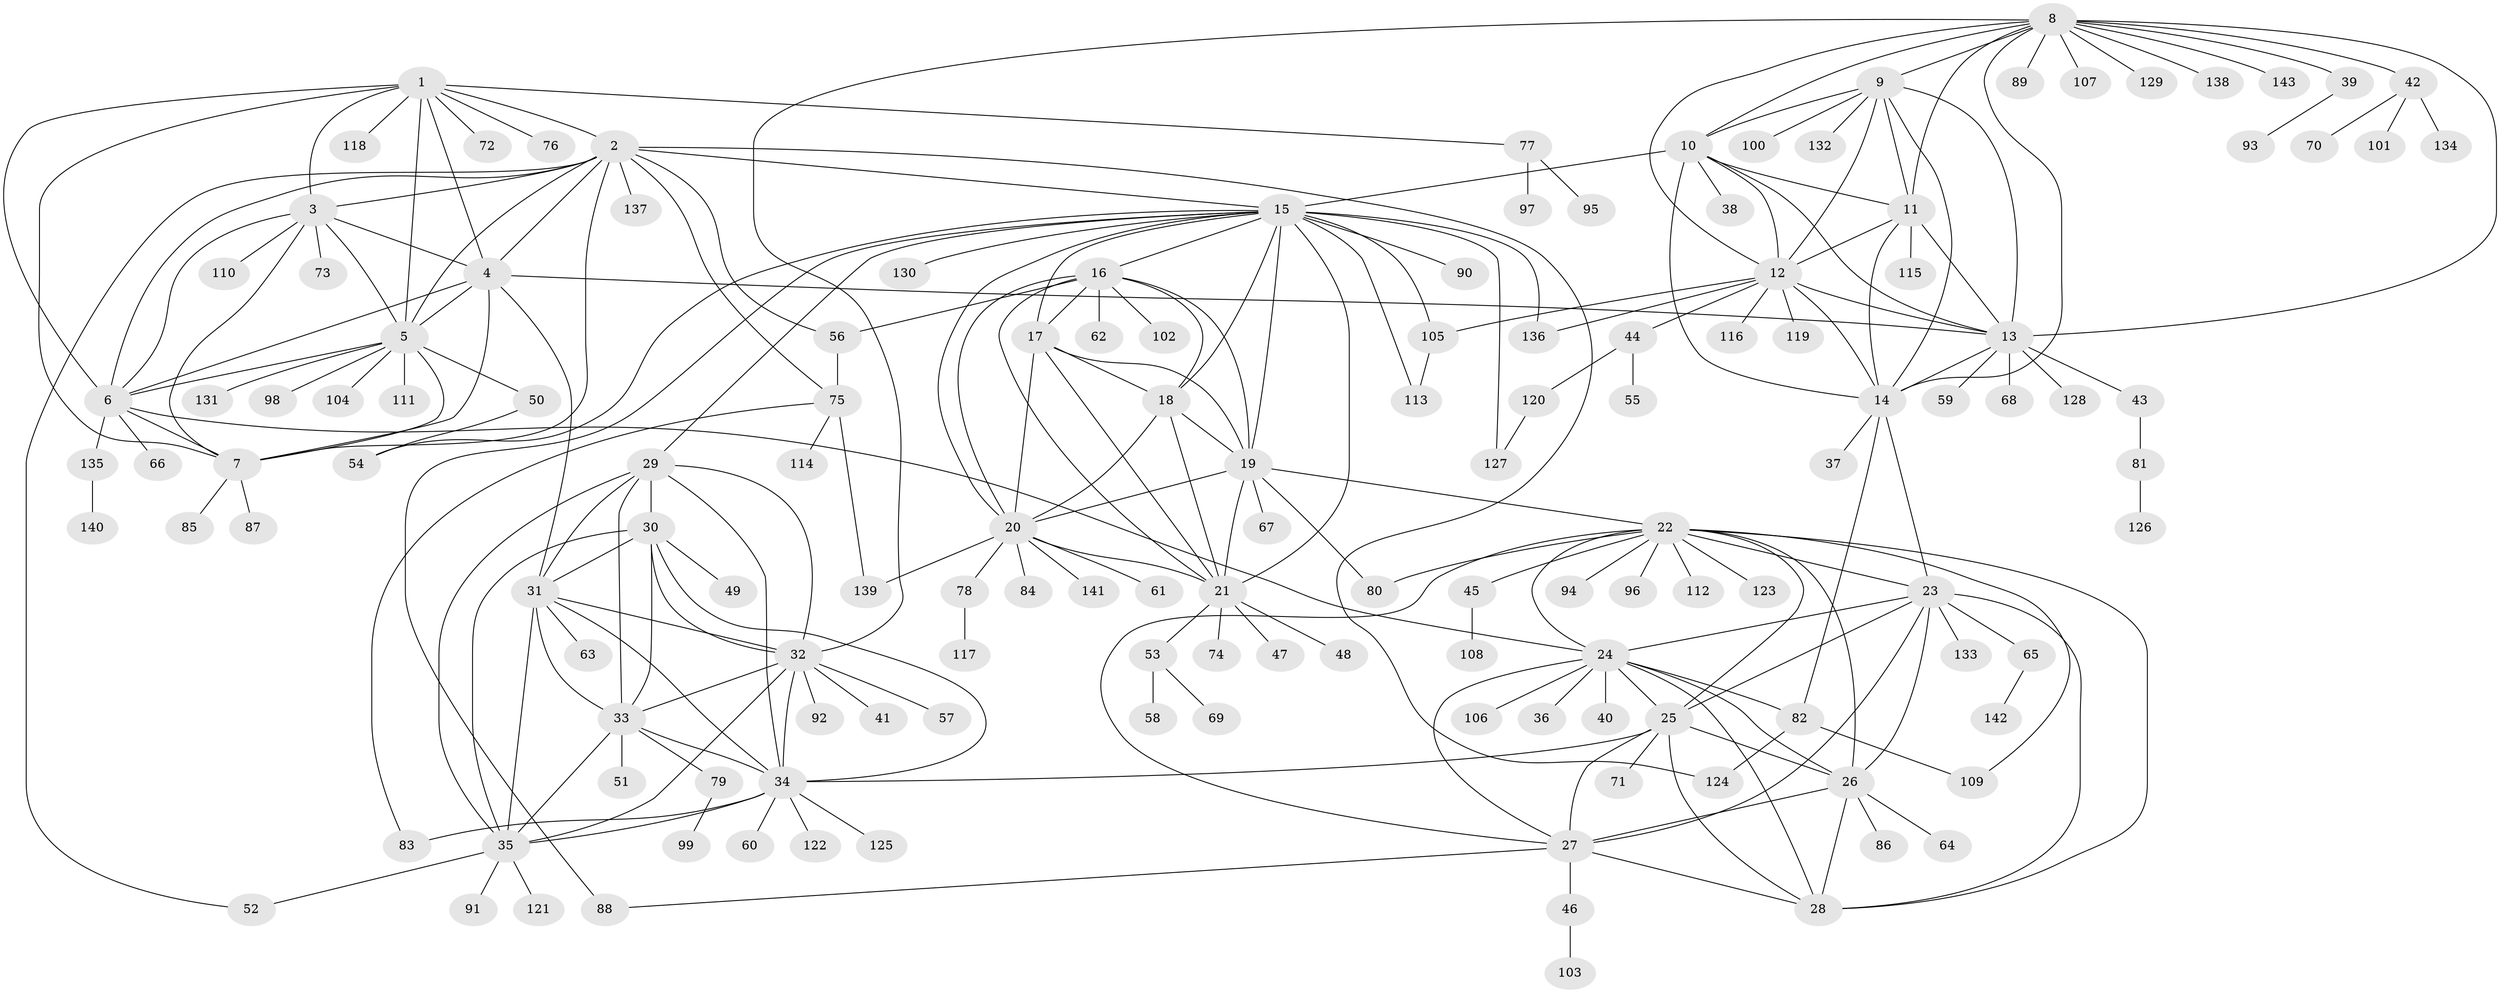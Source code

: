 // Generated by graph-tools (version 1.1) at 2025/02/03/09/25 03:02:52]
// undirected, 143 vertices, 238 edges
graph export_dot {
graph [start="1"]
  node [color=gray90,style=filled];
  1;
  2;
  3;
  4;
  5;
  6;
  7;
  8;
  9;
  10;
  11;
  12;
  13;
  14;
  15;
  16;
  17;
  18;
  19;
  20;
  21;
  22;
  23;
  24;
  25;
  26;
  27;
  28;
  29;
  30;
  31;
  32;
  33;
  34;
  35;
  36;
  37;
  38;
  39;
  40;
  41;
  42;
  43;
  44;
  45;
  46;
  47;
  48;
  49;
  50;
  51;
  52;
  53;
  54;
  55;
  56;
  57;
  58;
  59;
  60;
  61;
  62;
  63;
  64;
  65;
  66;
  67;
  68;
  69;
  70;
  71;
  72;
  73;
  74;
  75;
  76;
  77;
  78;
  79;
  80;
  81;
  82;
  83;
  84;
  85;
  86;
  87;
  88;
  89;
  90;
  91;
  92;
  93;
  94;
  95;
  96;
  97;
  98;
  99;
  100;
  101;
  102;
  103;
  104;
  105;
  106;
  107;
  108;
  109;
  110;
  111;
  112;
  113;
  114;
  115;
  116;
  117;
  118;
  119;
  120;
  121;
  122;
  123;
  124;
  125;
  126;
  127;
  128;
  129;
  130;
  131;
  132;
  133;
  134;
  135;
  136;
  137;
  138;
  139;
  140;
  141;
  142;
  143;
  1 -- 2;
  1 -- 3;
  1 -- 4;
  1 -- 5;
  1 -- 6;
  1 -- 7;
  1 -- 72;
  1 -- 76;
  1 -- 77;
  1 -- 118;
  2 -- 3;
  2 -- 4;
  2 -- 5;
  2 -- 6;
  2 -- 7;
  2 -- 15;
  2 -- 52;
  2 -- 56;
  2 -- 75;
  2 -- 124;
  2 -- 137;
  3 -- 4;
  3 -- 5;
  3 -- 6;
  3 -- 7;
  3 -- 73;
  3 -- 110;
  4 -- 5;
  4 -- 6;
  4 -- 7;
  4 -- 13;
  4 -- 31;
  5 -- 6;
  5 -- 7;
  5 -- 50;
  5 -- 98;
  5 -- 104;
  5 -- 111;
  5 -- 131;
  6 -- 7;
  6 -- 24;
  6 -- 66;
  6 -- 135;
  7 -- 85;
  7 -- 87;
  8 -- 9;
  8 -- 10;
  8 -- 11;
  8 -- 12;
  8 -- 13;
  8 -- 14;
  8 -- 32;
  8 -- 39;
  8 -- 42;
  8 -- 89;
  8 -- 107;
  8 -- 129;
  8 -- 138;
  8 -- 143;
  9 -- 10;
  9 -- 11;
  9 -- 12;
  9 -- 13;
  9 -- 14;
  9 -- 100;
  9 -- 132;
  10 -- 11;
  10 -- 12;
  10 -- 13;
  10 -- 14;
  10 -- 15;
  10 -- 38;
  11 -- 12;
  11 -- 13;
  11 -- 14;
  11 -- 115;
  12 -- 13;
  12 -- 14;
  12 -- 44;
  12 -- 105;
  12 -- 116;
  12 -- 119;
  12 -- 136;
  13 -- 14;
  13 -- 43;
  13 -- 59;
  13 -- 68;
  13 -- 128;
  14 -- 23;
  14 -- 37;
  14 -- 82;
  15 -- 16;
  15 -- 17;
  15 -- 18;
  15 -- 19;
  15 -- 20;
  15 -- 21;
  15 -- 29;
  15 -- 54;
  15 -- 88;
  15 -- 90;
  15 -- 105;
  15 -- 113;
  15 -- 127;
  15 -- 130;
  15 -- 136;
  16 -- 17;
  16 -- 18;
  16 -- 19;
  16 -- 20;
  16 -- 21;
  16 -- 56;
  16 -- 62;
  16 -- 102;
  17 -- 18;
  17 -- 19;
  17 -- 20;
  17 -- 21;
  18 -- 19;
  18 -- 20;
  18 -- 21;
  19 -- 20;
  19 -- 21;
  19 -- 22;
  19 -- 67;
  19 -- 80;
  20 -- 21;
  20 -- 61;
  20 -- 78;
  20 -- 84;
  20 -- 139;
  20 -- 141;
  21 -- 47;
  21 -- 48;
  21 -- 53;
  21 -- 74;
  22 -- 23;
  22 -- 24;
  22 -- 25;
  22 -- 26;
  22 -- 27;
  22 -- 28;
  22 -- 45;
  22 -- 80;
  22 -- 94;
  22 -- 96;
  22 -- 109;
  22 -- 112;
  22 -- 123;
  23 -- 24;
  23 -- 25;
  23 -- 26;
  23 -- 27;
  23 -- 28;
  23 -- 65;
  23 -- 133;
  24 -- 25;
  24 -- 26;
  24 -- 27;
  24 -- 28;
  24 -- 36;
  24 -- 40;
  24 -- 82;
  24 -- 106;
  25 -- 26;
  25 -- 27;
  25 -- 28;
  25 -- 34;
  25 -- 71;
  26 -- 27;
  26 -- 28;
  26 -- 64;
  26 -- 86;
  27 -- 28;
  27 -- 46;
  27 -- 88;
  29 -- 30;
  29 -- 31;
  29 -- 32;
  29 -- 33;
  29 -- 34;
  29 -- 35;
  30 -- 31;
  30 -- 32;
  30 -- 33;
  30 -- 34;
  30 -- 35;
  30 -- 49;
  31 -- 32;
  31 -- 33;
  31 -- 34;
  31 -- 35;
  31 -- 63;
  32 -- 33;
  32 -- 34;
  32 -- 35;
  32 -- 41;
  32 -- 57;
  32 -- 92;
  33 -- 34;
  33 -- 35;
  33 -- 51;
  33 -- 79;
  34 -- 35;
  34 -- 60;
  34 -- 83;
  34 -- 122;
  34 -- 125;
  35 -- 52;
  35 -- 91;
  35 -- 121;
  39 -- 93;
  42 -- 70;
  42 -- 101;
  42 -- 134;
  43 -- 81;
  44 -- 55;
  44 -- 120;
  45 -- 108;
  46 -- 103;
  50 -- 54;
  53 -- 58;
  53 -- 69;
  56 -- 75;
  65 -- 142;
  75 -- 83;
  75 -- 114;
  75 -- 139;
  77 -- 95;
  77 -- 97;
  78 -- 117;
  79 -- 99;
  81 -- 126;
  82 -- 109;
  82 -- 124;
  105 -- 113;
  120 -- 127;
  135 -- 140;
}
